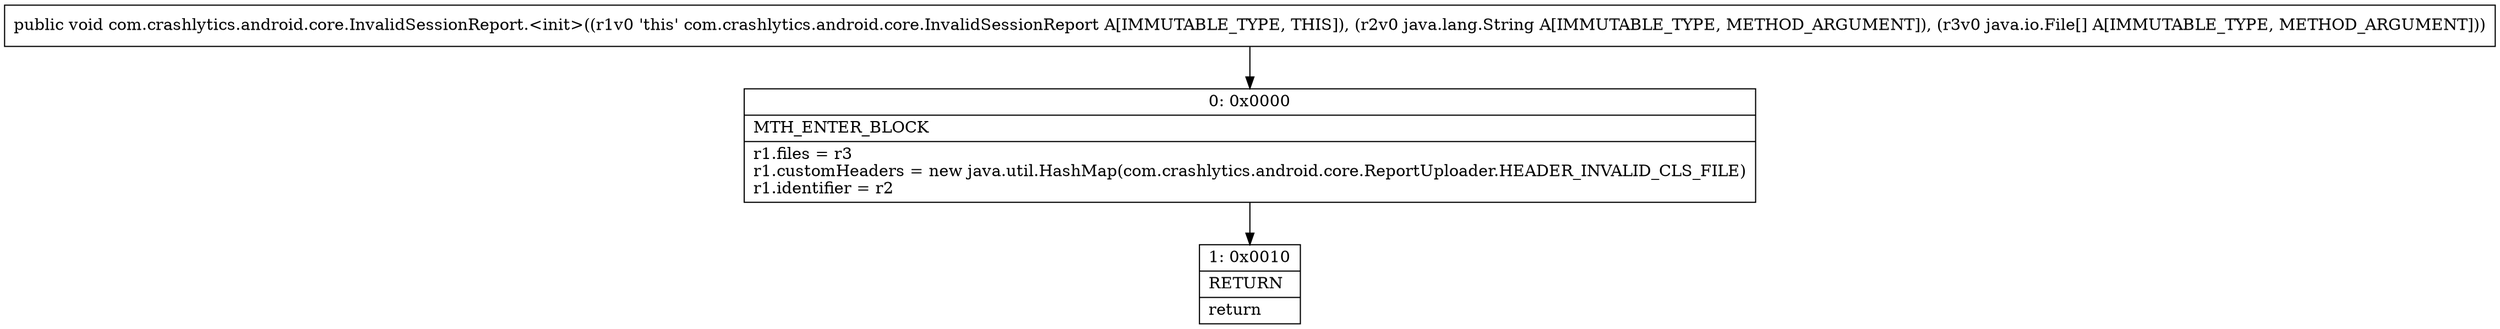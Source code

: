 digraph "CFG forcom.crashlytics.android.core.InvalidSessionReport.\<init\>(Ljava\/lang\/String;[Ljava\/io\/File;)V" {
Node_0 [shape=record,label="{0\:\ 0x0000|MTH_ENTER_BLOCK\l|r1.files = r3\lr1.customHeaders = new java.util.HashMap(com.crashlytics.android.core.ReportUploader.HEADER_INVALID_CLS_FILE)\lr1.identifier = r2\l}"];
Node_1 [shape=record,label="{1\:\ 0x0010|RETURN\l|return\l}"];
MethodNode[shape=record,label="{public void com.crashlytics.android.core.InvalidSessionReport.\<init\>((r1v0 'this' com.crashlytics.android.core.InvalidSessionReport A[IMMUTABLE_TYPE, THIS]), (r2v0 java.lang.String A[IMMUTABLE_TYPE, METHOD_ARGUMENT]), (r3v0 java.io.File[] A[IMMUTABLE_TYPE, METHOD_ARGUMENT])) }"];
MethodNode -> Node_0;
Node_0 -> Node_1;
}

